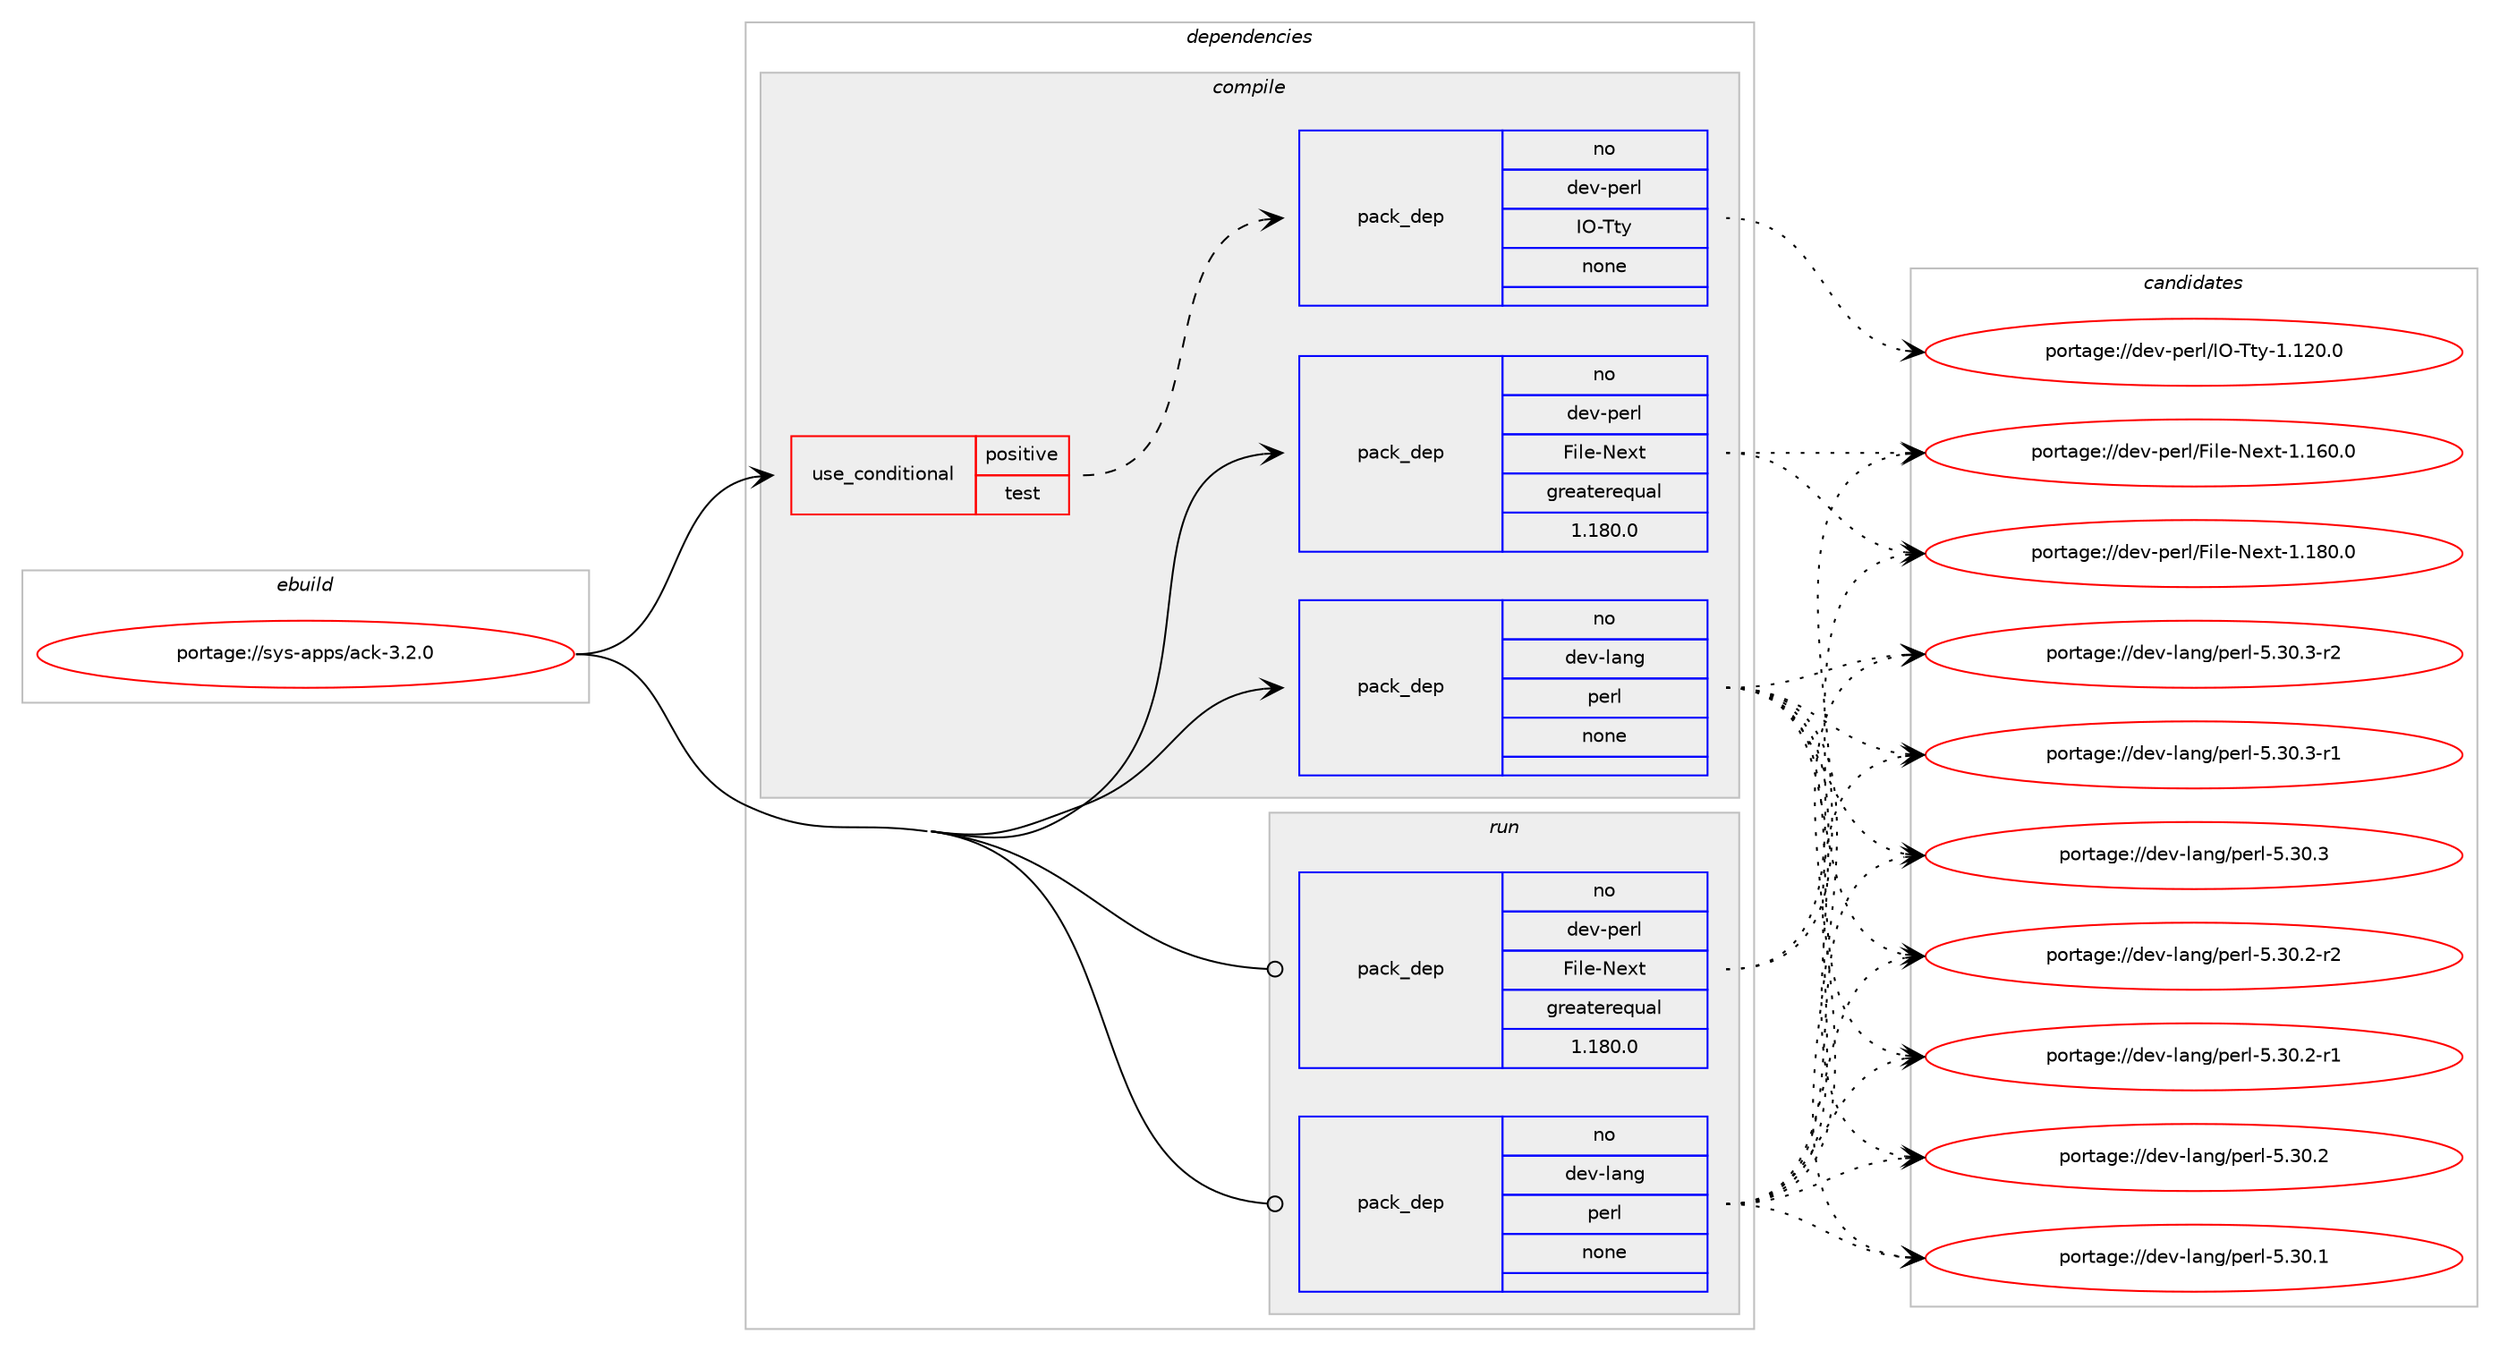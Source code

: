 digraph prolog {

# *************
# Graph options
# *************

newrank=true;
concentrate=true;
compound=true;
graph [rankdir=LR,fontname=Helvetica,fontsize=10,ranksep=1.5];#, ranksep=2.5, nodesep=0.2];
edge  [arrowhead=vee];
node  [fontname=Helvetica,fontsize=10];

# **********
# The ebuild
# **********

subgraph cluster_leftcol {
color=gray;
rank=same;
label=<<i>ebuild</i>>;
id [label="portage://sys-apps/ack-3.2.0", color=red, width=4, href="../sys-apps/ack-3.2.0.svg"];
}

# ****************
# The dependencies
# ****************

subgraph cluster_midcol {
color=gray;
label=<<i>dependencies</i>>;
subgraph cluster_compile {
fillcolor="#eeeeee";
style=filled;
label=<<i>compile</i>>;
subgraph cond432 {
dependency3064 [label=<<TABLE BORDER="0" CELLBORDER="1" CELLSPACING="0" CELLPADDING="4"><TR><TD ROWSPAN="3" CELLPADDING="10">use_conditional</TD></TR><TR><TD>positive</TD></TR><TR><TD>test</TD></TR></TABLE>>, shape=none, color=red];
subgraph pack2571 {
dependency3065 [label=<<TABLE BORDER="0" CELLBORDER="1" CELLSPACING="0" CELLPADDING="4" WIDTH="220"><TR><TD ROWSPAN="6" CELLPADDING="30">pack_dep</TD></TR><TR><TD WIDTH="110">no</TD></TR><TR><TD>dev-perl</TD></TR><TR><TD>IO-Tty</TD></TR><TR><TD>none</TD></TR><TR><TD></TD></TR></TABLE>>, shape=none, color=blue];
}
dependency3064:e -> dependency3065:w [weight=20,style="dashed",arrowhead="vee"];
}
id:e -> dependency3064:w [weight=20,style="solid",arrowhead="vee"];
subgraph pack2572 {
dependency3066 [label=<<TABLE BORDER="0" CELLBORDER="1" CELLSPACING="0" CELLPADDING="4" WIDTH="220"><TR><TD ROWSPAN="6" CELLPADDING="30">pack_dep</TD></TR><TR><TD WIDTH="110">no</TD></TR><TR><TD>dev-lang</TD></TR><TR><TD>perl</TD></TR><TR><TD>none</TD></TR><TR><TD></TD></TR></TABLE>>, shape=none, color=blue];
}
id:e -> dependency3066:w [weight=20,style="solid",arrowhead="vee"];
subgraph pack2573 {
dependency3067 [label=<<TABLE BORDER="0" CELLBORDER="1" CELLSPACING="0" CELLPADDING="4" WIDTH="220"><TR><TD ROWSPAN="6" CELLPADDING="30">pack_dep</TD></TR><TR><TD WIDTH="110">no</TD></TR><TR><TD>dev-perl</TD></TR><TR><TD>File-Next</TD></TR><TR><TD>greaterequal</TD></TR><TR><TD>1.180.0</TD></TR></TABLE>>, shape=none, color=blue];
}
id:e -> dependency3067:w [weight=20,style="solid",arrowhead="vee"];
}
subgraph cluster_compileandrun {
fillcolor="#eeeeee";
style=filled;
label=<<i>compile and run</i>>;
}
subgraph cluster_run {
fillcolor="#eeeeee";
style=filled;
label=<<i>run</i>>;
subgraph pack2574 {
dependency3068 [label=<<TABLE BORDER="0" CELLBORDER="1" CELLSPACING="0" CELLPADDING="4" WIDTH="220"><TR><TD ROWSPAN="6" CELLPADDING="30">pack_dep</TD></TR><TR><TD WIDTH="110">no</TD></TR><TR><TD>dev-lang</TD></TR><TR><TD>perl</TD></TR><TR><TD>none</TD></TR><TR><TD></TD></TR></TABLE>>, shape=none, color=blue];
}
id:e -> dependency3068:w [weight=20,style="solid",arrowhead="odot"];
subgraph pack2575 {
dependency3069 [label=<<TABLE BORDER="0" CELLBORDER="1" CELLSPACING="0" CELLPADDING="4" WIDTH="220"><TR><TD ROWSPAN="6" CELLPADDING="30">pack_dep</TD></TR><TR><TD WIDTH="110">no</TD></TR><TR><TD>dev-perl</TD></TR><TR><TD>File-Next</TD></TR><TR><TD>greaterequal</TD></TR><TR><TD>1.180.0</TD></TR></TABLE>>, shape=none, color=blue];
}
id:e -> dependency3069:w [weight=20,style="solid",arrowhead="odot"];
}
}

# **************
# The candidates
# **************

subgraph cluster_choices {
rank=same;
color=gray;
label=<<i>candidates</i>>;

subgraph choice2571 {
color=black;
nodesep=1;
choice1001011184511210111410847737945841161214549464950484648 [label="portage://dev-perl/IO-Tty-1.120.0", color=red, width=4,href="../dev-perl/IO-Tty-1.120.0.svg"];
dependency3065:e -> choice1001011184511210111410847737945841161214549464950484648:w [style=dotted,weight="100"];
}
subgraph choice2572 {
color=black;
nodesep=1;
choice100101118451089711010347112101114108455346514846514511450 [label="portage://dev-lang/perl-5.30.3-r2", color=red, width=4,href="../dev-lang/perl-5.30.3-r2.svg"];
choice100101118451089711010347112101114108455346514846514511449 [label="portage://dev-lang/perl-5.30.3-r1", color=red, width=4,href="../dev-lang/perl-5.30.3-r1.svg"];
choice10010111845108971101034711210111410845534651484651 [label="portage://dev-lang/perl-5.30.3", color=red, width=4,href="../dev-lang/perl-5.30.3.svg"];
choice100101118451089711010347112101114108455346514846504511450 [label="portage://dev-lang/perl-5.30.2-r2", color=red, width=4,href="../dev-lang/perl-5.30.2-r2.svg"];
choice100101118451089711010347112101114108455346514846504511449 [label="portage://dev-lang/perl-5.30.2-r1", color=red, width=4,href="../dev-lang/perl-5.30.2-r1.svg"];
choice10010111845108971101034711210111410845534651484650 [label="portage://dev-lang/perl-5.30.2", color=red, width=4,href="../dev-lang/perl-5.30.2.svg"];
choice10010111845108971101034711210111410845534651484649 [label="portage://dev-lang/perl-5.30.1", color=red, width=4,href="../dev-lang/perl-5.30.1.svg"];
dependency3066:e -> choice100101118451089711010347112101114108455346514846514511450:w [style=dotted,weight="100"];
dependency3066:e -> choice100101118451089711010347112101114108455346514846514511449:w [style=dotted,weight="100"];
dependency3066:e -> choice10010111845108971101034711210111410845534651484651:w [style=dotted,weight="100"];
dependency3066:e -> choice100101118451089711010347112101114108455346514846504511450:w [style=dotted,weight="100"];
dependency3066:e -> choice100101118451089711010347112101114108455346514846504511449:w [style=dotted,weight="100"];
dependency3066:e -> choice10010111845108971101034711210111410845534651484650:w [style=dotted,weight="100"];
dependency3066:e -> choice10010111845108971101034711210111410845534651484649:w [style=dotted,weight="100"];
}
subgraph choice2573 {
color=black;
nodesep=1;
choice10010111845112101114108477010510810145781011201164549464956484648 [label="portage://dev-perl/File-Next-1.180.0", color=red, width=4,href="../dev-perl/File-Next-1.180.0.svg"];
choice10010111845112101114108477010510810145781011201164549464954484648 [label="portage://dev-perl/File-Next-1.160.0", color=red, width=4,href="../dev-perl/File-Next-1.160.0.svg"];
dependency3067:e -> choice10010111845112101114108477010510810145781011201164549464956484648:w [style=dotted,weight="100"];
dependency3067:e -> choice10010111845112101114108477010510810145781011201164549464954484648:w [style=dotted,weight="100"];
}
subgraph choice2574 {
color=black;
nodesep=1;
choice100101118451089711010347112101114108455346514846514511450 [label="portage://dev-lang/perl-5.30.3-r2", color=red, width=4,href="../dev-lang/perl-5.30.3-r2.svg"];
choice100101118451089711010347112101114108455346514846514511449 [label="portage://dev-lang/perl-5.30.3-r1", color=red, width=4,href="../dev-lang/perl-5.30.3-r1.svg"];
choice10010111845108971101034711210111410845534651484651 [label="portage://dev-lang/perl-5.30.3", color=red, width=4,href="../dev-lang/perl-5.30.3.svg"];
choice100101118451089711010347112101114108455346514846504511450 [label="portage://dev-lang/perl-5.30.2-r2", color=red, width=4,href="../dev-lang/perl-5.30.2-r2.svg"];
choice100101118451089711010347112101114108455346514846504511449 [label="portage://dev-lang/perl-5.30.2-r1", color=red, width=4,href="../dev-lang/perl-5.30.2-r1.svg"];
choice10010111845108971101034711210111410845534651484650 [label="portage://dev-lang/perl-5.30.2", color=red, width=4,href="../dev-lang/perl-5.30.2.svg"];
choice10010111845108971101034711210111410845534651484649 [label="portage://dev-lang/perl-5.30.1", color=red, width=4,href="../dev-lang/perl-5.30.1.svg"];
dependency3068:e -> choice100101118451089711010347112101114108455346514846514511450:w [style=dotted,weight="100"];
dependency3068:e -> choice100101118451089711010347112101114108455346514846514511449:w [style=dotted,weight="100"];
dependency3068:e -> choice10010111845108971101034711210111410845534651484651:w [style=dotted,weight="100"];
dependency3068:e -> choice100101118451089711010347112101114108455346514846504511450:w [style=dotted,weight="100"];
dependency3068:e -> choice100101118451089711010347112101114108455346514846504511449:w [style=dotted,weight="100"];
dependency3068:e -> choice10010111845108971101034711210111410845534651484650:w [style=dotted,weight="100"];
dependency3068:e -> choice10010111845108971101034711210111410845534651484649:w [style=dotted,weight="100"];
}
subgraph choice2575 {
color=black;
nodesep=1;
choice10010111845112101114108477010510810145781011201164549464956484648 [label="portage://dev-perl/File-Next-1.180.0", color=red, width=4,href="../dev-perl/File-Next-1.180.0.svg"];
choice10010111845112101114108477010510810145781011201164549464954484648 [label="portage://dev-perl/File-Next-1.160.0", color=red, width=4,href="../dev-perl/File-Next-1.160.0.svg"];
dependency3069:e -> choice10010111845112101114108477010510810145781011201164549464956484648:w [style=dotted,weight="100"];
dependency3069:e -> choice10010111845112101114108477010510810145781011201164549464954484648:w [style=dotted,weight="100"];
}
}

}
